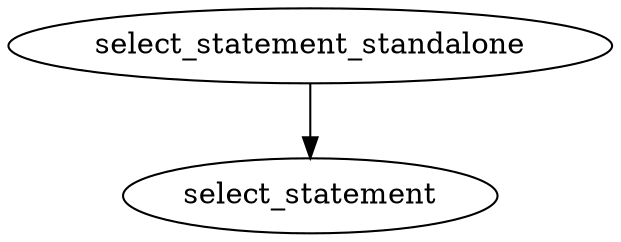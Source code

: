 digraph {
  select_statement_standalone
    [URL="https://github.com/Crary-Systems/tree-sitter-tsql/blob/4dda5f0b2a1d0c921fa68dff7fd5ffdb39467df3/grammar.js#L197-L200"]

  select_statement_standalone -> select_statement
}
